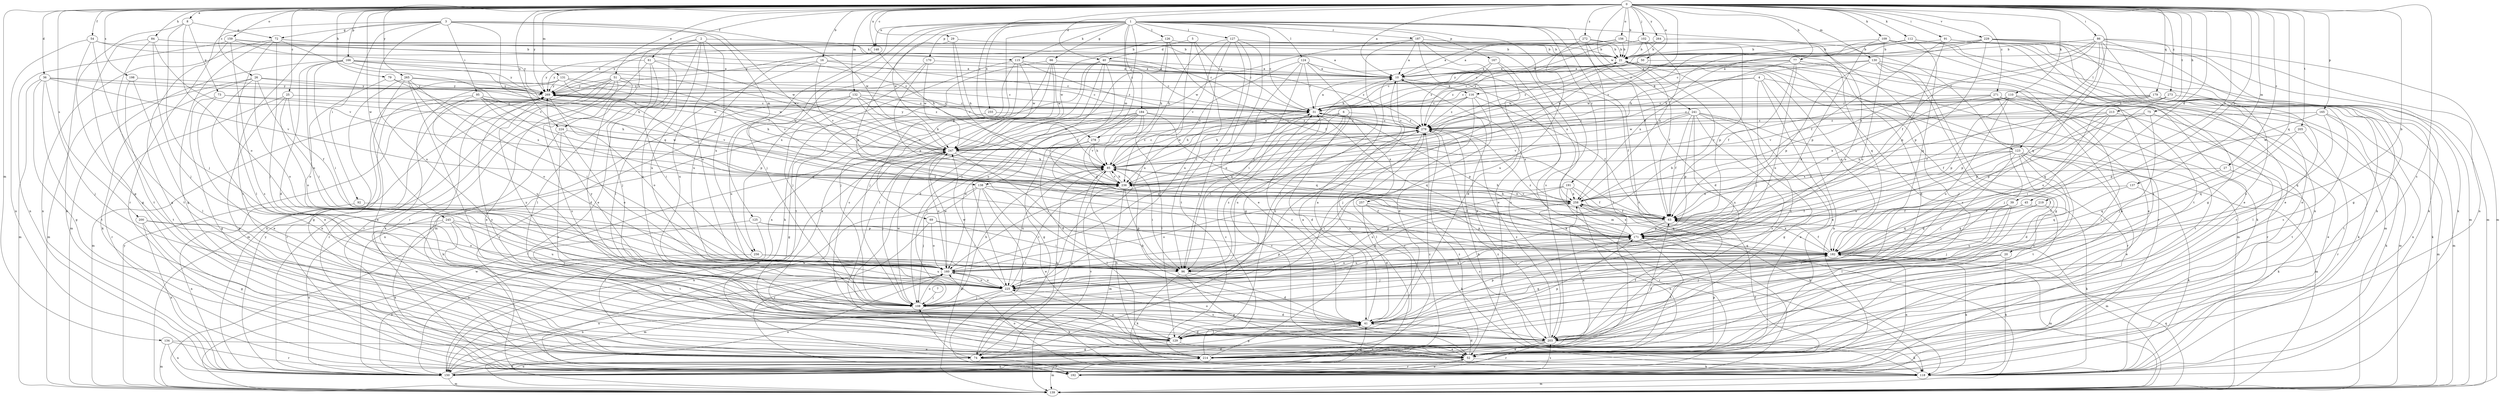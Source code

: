 strict digraph  {
0;
1;
2;
3;
4;
5;
6;
7;
8;
10;
16;
20;
21;
25;
26;
27;
29;
31;
36;
39;
40;
41;
45;
50;
51;
52;
54;
61;
63;
66;
69;
72;
73;
74;
75;
77;
79;
84;
85;
86;
91;
92;
95;
96;
102;
108;
109;
110;
112;
115;
116;
118;
123;
124;
125;
126;
127;
129;
130;
131;
132;
134;
137;
138;
139;
148;
150;
156;
159;
160;
165;
166;
167;
170;
171;
179;
182;
184;
187;
191;
192;
198;
200;
203;
205;
213;
214;
219;
224;
225;
229;
236;
241;
245;
247;
255;
256;
257;
258;
264;
265;
269;
271;
272;
273;
278;
279;
0 -> 8  [label=a];
0 -> 10  [label=a];
0 -> 16  [label=b];
0 -> 20  [label=b];
0 -> 21  [label=b];
0 -> 25  [label=c];
0 -> 26  [label=c];
0 -> 27  [label=c];
0 -> 29  [label=c];
0 -> 36  [label=d];
0 -> 39  [label=d];
0 -> 40  [label=d];
0 -> 45  [label=e];
0 -> 50  [label=e];
0 -> 51  [label=e];
0 -> 54  [label=f];
0 -> 61  [label=f];
0 -> 75  [label=h];
0 -> 77  [label=h];
0 -> 79  [label=h];
0 -> 84  [label=h];
0 -> 86  [label=i];
0 -> 91  [label=i];
0 -> 102  [label=j];
0 -> 109  [label=k];
0 -> 110  [label=k];
0 -> 112  [label=k];
0 -> 123  [label=l];
0 -> 130  [label=m];
0 -> 131  [label=m];
0 -> 132  [label=m];
0 -> 134  [label=m];
0 -> 137  [label=m];
0 -> 148  [label=n];
0 -> 156  [label=o];
0 -> 159  [label=o];
0 -> 165  [label=p];
0 -> 166  [label=p];
0 -> 179  [label=q];
0 -> 182  [label=q];
0 -> 198  [label=s];
0 -> 200  [label=s];
0 -> 203  [label=s];
0 -> 205  [label=t];
0 -> 213  [label=t];
0 -> 219  [label=u];
0 -> 224  [label=u];
0 -> 229  [label=v];
0 -> 236  [label=v];
0 -> 241  [label=w];
0 -> 245  [label=w];
0 -> 264  [label=y];
0 -> 265  [label=y];
0 -> 269  [label=y];
0 -> 271  [label=z];
0 -> 272  [label=z];
0 -> 273  [label=z];
0 -> 278  [label=z];
1 -> 31  [label=c];
1 -> 63  [label=f];
1 -> 66  [label=g];
1 -> 69  [label=g];
1 -> 108  [label=j];
1 -> 115  [label=k];
1 -> 123  [label=l];
1 -> 124  [label=l];
1 -> 125  [label=l];
1 -> 126  [label=l];
1 -> 127  [label=l];
1 -> 138  [label=m];
1 -> 148  [label=n];
1 -> 167  [label=p];
1 -> 170  [label=p];
1 -> 184  [label=r];
1 -> 187  [label=r];
1 -> 191  [label=r];
1 -> 192  [label=r];
1 -> 203  [label=s];
1 -> 247  [label=w];
1 -> 255  [label=x];
1 -> 256  [label=x];
1 -> 278  [label=z];
2 -> 52  [label=e];
2 -> 115  [label=k];
2 -> 129  [label=l];
2 -> 160  [label=o];
2 -> 224  [label=u];
2 -> 225  [label=u];
2 -> 256  [label=x];
3 -> 72  [label=g];
3 -> 92  [label=i];
3 -> 95  [label=i];
3 -> 138  [label=m];
3 -> 182  [label=q];
3 -> 192  [label=r];
3 -> 214  [label=t];
3 -> 225  [label=u];
3 -> 236  [label=v];
3 -> 247  [label=w];
4 -> 31  [label=c];
4 -> 52  [label=e];
4 -> 116  [label=k];
4 -> 139  [label=m];
4 -> 150  [label=n];
4 -> 203  [label=s];
5 -> 31  [label=c];
5 -> 40  [label=d];
5 -> 96  [label=i];
5 -> 225  [label=u];
6 -> 41  [label=d];
6 -> 85  [label=h];
6 -> 96  [label=i];
6 -> 225  [label=u];
6 -> 236  [label=v];
6 -> 257  [label=x];
6 -> 278  [label=z];
6 -> 279  [label=z];
7 -> 108  [label=j];
8 -> 72  [label=g];
8 -> 73  [label=g];
8 -> 74  [label=g];
8 -> 108  [label=j];
8 -> 160  [label=o];
10 -> 21  [label=b];
10 -> 63  [label=f];
10 -> 116  [label=k];
10 -> 118  [label=k];
10 -> 150  [label=n];
10 -> 269  [label=y];
16 -> 10  [label=a];
16 -> 31  [label=c];
16 -> 225  [label=u];
16 -> 236  [label=v];
16 -> 269  [label=y];
20 -> 96  [label=i];
20 -> 108  [label=j];
20 -> 118  [label=k];
21 -> 10  [label=a];
21 -> 31  [label=c];
21 -> 63  [label=f];
21 -> 108  [label=j];
21 -> 118  [label=k];
21 -> 139  [label=m];
21 -> 182  [label=q];
21 -> 192  [label=r];
21 -> 214  [label=t];
21 -> 269  [label=y];
21 -> 279  [label=z];
25 -> 31  [label=c];
25 -> 63  [label=f];
25 -> 74  [label=g];
25 -> 160  [label=o];
25 -> 192  [label=r];
26 -> 52  [label=e];
26 -> 96  [label=i];
26 -> 118  [label=k];
26 -> 139  [label=m];
26 -> 160  [label=o];
26 -> 247  [label=w];
26 -> 269  [label=y];
27 -> 118  [label=k];
27 -> 182  [label=q];
27 -> 236  [label=v];
29 -> 21  [label=b];
29 -> 85  [label=h];
29 -> 171  [label=p];
29 -> 236  [label=v];
31 -> 10  [label=a];
31 -> 85  [label=h];
31 -> 171  [label=p];
31 -> 182  [label=q];
31 -> 258  [label=x];
31 -> 279  [label=z];
36 -> 31  [label=c];
36 -> 74  [label=g];
36 -> 108  [label=j];
36 -> 139  [label=m];
36 -> 214  [label=t];
36 -> 236  [label=v];
36 -> 269  [label=y];
39 -> 63  [label=f];
39 -> 108  [label=j];
39 -> 129  [label=l];
39 -> 182  [label=q];
39 -> 225  [label=u];
40 -> 10  [label=a];
40 -> 41  [label=d];
40 -> 63  [label=f];
40 -> 129  [label=l];
40 -> 150  [label=n];
40 -> 225  [label=u];
40 -> 279  [label=z];
41 -> 10  [label=a];
41 -> 31  [label=c];
41 -> 74  [label=g];
41 -> 85  [label=h];
41 -> 129  [label=l];
41 -> 171  [label=p];
41 -> 182  [label=q];
41 -> 203  [label=s];
45 -> 63  [label=f];
45 -> 118  [label=k];
45 -> 182  [label=q];
50 -> 10  [label=a];
50 -> 31  [label=c];
50 -> 203  [label=s];
50 -> 247  [label=w];
50 -> 279  [label=z];
51 -> 31  [label=c];
51 -> 41  [label=d];
51 -> 52  [label=e];
51 -> 139  [label=m];
51 -> 150  [label=n];
51 -> 192  [label=r];
51 -> 203  [label=s];
51 -> 236  [label=v];
51 -> 269  [label=y];
52 -> 41  [label=d];
52 -> 118  [label=k];
52 -> 150  [label=n];
52 -> 171  [label=p];
52 -> 192  [label=r];
54 -> 21  [label=b];
54 -> 118  [label=k];
54 -> 150  [label=n];
54 -> 214  [label=t];
54 -> 269  [label=y];
61 -> 10  [label=a];
61 -> 108  [label=j];
61 -> 129  [label=l];
61 -> 192  [label=r];
61 -> 225  [label=u];
61 -> 269  [label=y];
63 -> 85  [label=h];
63 -> 108  [label=j];
63 -> 139  [label=m];
63 -> 171  [label=p];
66 -> 10  [label=a];
66 -> 52  [label=e];
66 -> 108  [label=j];
66 -> 139  [label=m];
66 -> 203  [label=s];
66 -> 247  [label=w];
69 -> 96  [label=i];
69 -> 160  [label=o];
69 -> 171  [label=p];
69 -> 192  [label=r];
72 -> 21  [label=b];
72 -> 31  [label=c];
72 -> 74  [label=g];
72 -> 108  [label=j];
72 -> 129  [label=l];
72 -> 150  [label=n];
72 -> 236  [label=v];
73 -> 31  [label=c];
73 -> 52  [label=e];
73 -> 74  [label=g];
73 -> 85  [label=h];
74 -> 63  [label=f];
74 -> 85  [label=h];
74 -> 108  [label=j];
74 -> 192  [label=r];
74 -> 236  [label=v];
75 -> 52  [label=e];
75 -> 108  [label=j];
75 -> 171  [label=p];
75 -> 279  [label=z];
77 -> 10  [label=a];
77 -> 41  [label=d];
77 -> 52  [label=e];
77 -> 63  [label=f];
77 -> 160  [label=o];
77 -> 258  [label=x];
77 -> 269  [label=y];
79 -> 160  [label=o];
79 -> 258  [label=x];
79 -> 269  [label=y];
84 -> 10  [label=a];
84 -> 21  [label=b];
84 -> 74  [label=g];
84 -> 108  [label=j];
84 -> 214  [label=t];
84 -> 236  [label=v];
85 -> 31  [label=c];
85 -> 74  [label=g];
85 -> 96  [label=i];
85 -> 225  [label=u];
85 -> 236  [label=v];
86 -> 21  [label=b];
86 -> 31  [label=c];
86 -> 63  [label=f];
86 -> 74  [label=g];
86 -> 96  [label=i];
86 -> 139  [label=m];
86 -> 150  [label=n];
86 -> 182  [label=q];
86 -> 203  [label=s];
86 -> 258  [label=x];
91 -> 21  [label=b];
91 -> 63  [label=f];
91 -> 118  [label=k];
91 -> 139  [label=m];
91 -> 171  [label=p];
92 -> 63  [label=f];
92 -> 150  [label=n];
95 -> 31  [label=c];
95 -> 171  [label=p];
95 -> 182  [label=q];
95 -> 192  [label=r];
95 -> 225  [label=u];
95 -> 236  [label=v];
96 -> 41  [label=d];
96 -> 52  [label=e];
96 -> 118  [label=k];
96 -> 279  [label=z];
102 -> 10  [label=a];
102 -> 21  [label=b];
102 -> 85  [label=h];
102 -> 258  [label=x];
102 -> 269  [label=y];
108 -> 41  [label=d];
108 -> 85  [label=h];
108 -> 160  [label=o];
108 -> 247  [label=w];
108 -> 269  [label=y];
109 -> 21  [label=b];
109 -> 52  [label=e];
109 -> 118  [label=k];
109 -> 160  [label=o];
109 -> 171  [label=p];
109 -> 214  [label=t];
110 -> 31  [label=c];
110 -> 129  [label=l];
110 -> 139  [label=m];
110 -> 171  [label=p];
110 -> 225  [label=u];
110 -> 247  [label=w];
110 -> 258  [label=x];
112 -> 21  [label=b];
112 -> 52  [label=e];
112 -> 85  [label=h];
112 -> 150  [label=n];
112 -> 182  [label=q];
112 -> 203  [label=s];
112 -> 279  [label=z];
115 -> 10  [label=a];
115 -> 31  [label=c];
115 -> 108  [label=j];
115 -> 118  [label=k];
115 -> 214  [label=t];
115 -> 247  [label=w];
115 -> 279  [label=z];
116 -> 31  [label=c];
116 -> 41  [label=d];
116 -> 63  [label=f];
116 -> 108  [label=j];
116 -> 247  [label=w];
116 -> 279  [label=z];
118 -> 31  [label=c];
118 -> 139  [label=m];
118 -> 160  [label=o];
118 -> 279  [label=z];
123 -> 41  [label=d];
123 -> 52  [label=e];
123 -> 85  [label=h];
123 -> 108  [label=j];
123 -> 139  [label=m];
123 -> 160  [label=o];
123 -> 203  [label=s];
123 -> 214  [label=t];
123 -> 258  [label=x];
124 -> 10  [label=a];
124 -> 31  [label=c];
124 -> 74  [label=g];
124 -> 96  [label=i];
124 -> 160  [label=o];
124 -> 236  [label=v];
124 -> 258  [label=x];
125 -> 96  [label=i];
125 -> 150  [label=n];
125 -> 171  [label=p];
125 -> 214  [label=t];
126 -> 21  [label=b];
126 -> 63  [label=f];
126 -> 85  [label=h];
126 -> 108  [label=j];
126 -> 247  [label=w];
127 -> 21  [label=b];
127 -> 52  [label=e];
127 -> 85  [label=h];
127 -> 96  [label=i];
127 -> 214  [label=t];
127 -> 225  [label=u];
127 -> 236  [label=v];
129 -> 41  [label=d];
129 -> 52  [label=e];
129 -> 74  [label=g];
129 -> 171  [label=p];
129 -> 225  [label=u];
130 -> 10  [label=a];
130 -> 52  [label=e];
130 -> 74  [label=g];
130 -> 129  [label=l];
130 -> 171  [label=p];
130 -> 192  [label=r];
130 -> 247  [label=w];
131 -> 31  [label=c];
131 -> 96  [label=i];
131 -> 118  [label=k];
131 -> 150  [label=n];
131 -> 247  [label=w];
131 -> 269  [label=y];
132 -> 31  [label=c];
132 -> 85  [label=h];
132 -> 150  [label=n];
132 -> 192  [label=r];
132 -> 225  [label=u];
132 -> 236  [label=v];
132 -> 279  [label=z];
134 -> 52  [label=e];
134 -> 139  [label=m];
134 -> 150  [label=n];
134 -> 192  [label=r];
137 -> 118  [label=k];
137 -> 182  [label=q];
137 -> 258  [label=x];
138 -> 52  [label=e];
138 -> 108  [label=j];
138 -> 129  [label=l];
138 -> 139  [label=m];
138 -> 150  [label=n];
138 -> 192  [label=r];
138 -> 258  [label=x];
139 -> 160  [label=o];
139 -> 182  [label=q];
139 -> 247  [label=w];
139 -> 269  [label=y];
148 -> 85  [label=h];
148 -> 225  [label=u];
150 -> 41  [label=d];
150 -> 63  [label=f];
150 -> 139  [label=m];
150 -> 214  [label=t];
150 -> 247  [label=w];
150 -> 269  [label=y];
150 -> 279  [label=z];
156 -> 21  [label=b];
156 -> 85  [label=h];
156 -> 129  [label=l];
156 -> 171  [label=p];
156 -> 269  [label=y];
156 -> 279  [label=z];
159 -> 21  [label=b];
159 -> 74  [label=g];
159 -> 150  [label=n];
159 -> 203  [label=s];
159 -> 247  [label=w];
159 -> 279  [label=z];
160 -> 10  [label=a];
160 -> 21  [label=b];
160 -> 139  [label=m];
160 -> 150  [label=n];
160 -> 171  [label=p];
160 -> 182  [label=q];
160 -> 225  [label=u];
160 -> 247  [label=w];
165 -> 118  [label=k];
165 -> 139  [label=m];
165 -> 171  [label=p];
165 -> 182  [label=q];
165 -> 279  [label=z];
166 -> 10  [label=a];
166 -> 41  [label=d];
166 -> 85  [label=h];
166 -> 96  [label=i];
166 -> 139  [label=m];
166 -> 160  [label=o];
166 -> 247  [label=w];
166 -> 269  [label=y];
167 -> 10  [label=a];
167 -> 41  [label=d];
167 -> 203  [label=s];
167 -> 279  [label=z];
170 -> 10  [label=a];
170 -> 108  [label=j];
170 -> 171  [label=p];
170 -> 247  [label=w];
171 -> 182  [label=q];
171 -> 214  [label=t];
171 -> 225  [label=u];
171 -> 258  [label=x];
171 -> 279  [label=z];
179 -> 31  [label=c];
179 -> 63  [label=f];
179 -> 129  [label=l];
179 -> 139  [label=m];
179 -> 150  [label=n];
179 -> 171  [label=p];
179 -> 203  [label=s];
179 -> 214  [label=t];
179 -> 236  [label=v];
179 -> 279  [label=z];
182 -> 63  [label=f];
182 -> 96  [label=i];
182 -> 108  [label=j];
182 -> 118  [label=k];
182 -> 139  [label=m];
182 -> 150  [label=n];
182 -> 160  [label=o];
182 -> 258  [label=x];
182 -> 269  [label=y];
184 -> 74  [label=g];
184 -> 108  [label=j];
184 -> 129  [label=l];
184 -> 160  [label=o];
184 -> 171  [label=p];
184 -> 182  [label=q];
184 -> 236  [label=v];
184 -> 247  [label=w];
184 -> 279  [label=z];
187 -> 10  [label=a];
187 -> 21  [label=b];
187 -> 52  [label=e];
187 -> 96  [label=i];
187 -> 129  [label=l];
187 -> 139  [label=m];
187 -> 247  [label=w];
191 -> 63  [label=f];
191 -> 96  [label=i];
191 -> 118  [label=k];
191 -> 192  [label=r];
191 -> 225  [label=u];
191 -> 258  [label=x];
192 -> 41  [label=d];
192 -> 52  [label=e];
192 -> 203  [label=s];
192 -> 247  [label=w];
192 -> 279  [label=z];
198 -> 129  [label=l];
198 -> 214  [label=t];
198 -> 269  [label=y];
200 -> 74  [label=g];
200 -> 150  [label=n];
200 -> 160  [label=o];
200 -> 171  [label=p];
203 -> 10  [label=a];
203 -> 52  [label=e];
203 -> 63  [label=f];
203 -> 118  [label=k];
203 -> 160  [label=o];
203 -> 192  [label=r];
203 -> 214  [label=t];
203 -> 269  [label=y];
203 -> 279  [label=z];
205 -> 182  [label=q];
205 -> 192  [label=r];
205 -> 247  [label=w];
213 -> 63  [label=f];
213 -> 96  [label=i];
213 -> 171  [label=p];
213 -> 214  [label=t];
213 -> 258  [label=x];
213 -> 279  [label=z];
214 -> 10  [label=a];
214 -> 31  [label=c];
214 -> 85  [label=h];
214 -> 139  [label=m];
214 -> 150  [label=n];
214 -> 258  [label=x];
214 -> 269  [label=y];
214 -> 279  [label=z];
219 -> 63  [label=f];
219 -> 182  [label=q];
219 -> 214  [label=t];
224 -> 118  [label=k];
224 -> 160  [label=o];
224 -> 203  [label=s];
224 -> 247  [label=w];
225 -> 108  [label=j];
225 -> 118  [label=k];
225 -> 150  [label=n];
225 -> 160  [label=o];
225 -> 203  [label=s];
225 -> 236  [label=v];
225 -> 247  [label=w];
225 -> 258  [label=x];
225 -> 269  [label=y];
225 -> 279  [label=z];
229 -> 21  [label=b];
229 -> 31  [label=c];
229 -> 52  [label=e];
229 -> 74  [label=g];
229 -> 85  [label=h];
229 -> 118  [label=k];
229 -> 139  [label=m];
229 -> 171  [label=p];
236 -> 85  [label=h];
236 -> 96  [label=i];
236 -> 139  [label=m];
236 -> 258  [label=x];
241 -> 52  [label=e];
241 -> 63  [label=f];
241 -> 74  [label=g];
241 -> 171  [label=p];
241 -> 192  [label=r];
241 -> 203  [label=s];
241 -> 225  [label=u];
241 -> 236  [label=v];
241 -> 247  [label=w];
241 -> 279  [label=z];
245 -> 108  [label=j];
245 -> 118  [label=k];
245 -> 129  [label=l];
245 -> 150  [label=n];
245 -> 171  [label=p];
245 -> 225  [label=u];
247 -> 85  [label=h];
247 -> 96  [label=i];
247 -> 108  [label=j];
247 -> 160  [label=o];
247 -> 279  [label=z];
255 -> 74  [label=g];
255 -> 279  [label=z];
256 -> 96  [label=i];
256 -> 150  [label=n];
256 -> 225  [label=u];
257 -> 41  [label=d];
257 -> 63  [label=f];
257 -> 118  [label=k];
257 -> 203  [label=s];
258 -> 63  [label=f];
258 -> 85  [label=h];
258 -> 150  [label=n];
258 -> 160  [label=o];
258 -> 182  [label=q];
258 -> 236  [label=v];
264 -> 10  [label=a];
264 -> 21  [label=b];
264 -> 160  [label=o];
265 -> 52  [label=e];
265 -> 74  [label=g];
265 -> 96  [label=i];
265 -> 129  [label=l];
265 -> 160  [label=o];
265 -> 269  [label=y];
265 -> 279  [label=z];
269 -> 31  [label=c];
269 -> 85  [label=h];
269 -> 139  [label=m];
269 -> 160  [label=o];
269 -> 192  [label=r];
269 -> 247  [label=w];
271 -> 31  [label=c];
271 -> 63  [label=f];
271 -> 108  [label=j];
271 -> 118  [label=k];
271 -> 192  [label=r];
271 -> 214  [label=t];
271 -> 236  [label=v];
272 -> 21  [label=b];
272 -> 41  [label=d];
272 -> 182  [label=q];
272 -> 214  [label=t];
272 -> 225  [label=u];
272 -> 269  [label=y];
273 -> 31  [label=c];
273 -> 118  [label=k];
273 -> 160  [label=o];
273 -> 182  [label=q];
278 -> 41  [label=d];
278 -> 85  [label=h];
278 -> 182  [label=q];
279 -> 31  [label=c];
279 -> 118  [label=k];
279 -> 129  [label=l];
279 -> 236  [label=v];
279 -> 247  [label=w];
279 -> 269  [label=y];
}
